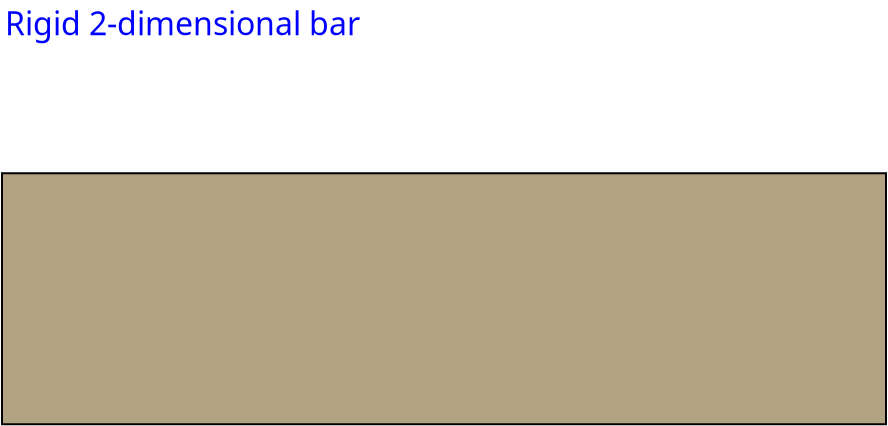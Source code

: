 <?xml version="1.0" encoding="UTF-8"?>
<dia:diagram xmlns:dia="http://www.lysator.liu.se/~alla/dia/">
  <dia:layer name="Artwork" visible="true">
    <dia:object type="Standard - Box" version="0" id="O0">
      <dia:attribute name="obj_pos">
        <dia:point val="2.7,9.65"/>
      </dia:attribute>
      <dia:attribute name="obj_bb">
        <dia:rectangle val="2.65,9.6;46.95,22.25"/>
      </dia:attribute>
      <dia:attribute name="elem_corner">
        <dia:point val="2.7,9.65"/>
      </dia:attribute>
      <dia:attribute name="elem_width">
        <dia:real val="44.2"/>
      </dia:attribute>
      <dia:attribute name="elem_height">
        <dia:real val="12.55"/>
      </dia:attribute>
      <dia:attribute name="inner_color">
        <dia:color val="#b1a381"/>
      </dia:attribute>
      <dia:attribute name="show_background">
        <dia:boolean val="true"/>
      </dia:attribute>
    </dia:object>
    <dia:object type="Standard - Text" version="0" id="O1">
      <dia:attribute name="obj_pos">
        <dia:point val="2.85,2.75"/>
      </dia:attribute>
      <dia:attribute name="obj_bb">
        <dia:rectangle val="2.85,1.35;19.9,3.75"/>
      </dia:attribute>
      <dia:attribute name="text">
        <dia:composite type="text">
          <dia:attribute name="string">
            <dia:string>#Rigid 2-dimensional bar#</dia:string>
          </dia:attribute>
          <dia:attribute name="font">
            <dia:font family="sans" style="0" name="Helvetica"/>
          </dia:attribute>
          <dia:attribute name="height">
            <dia:real val="2"/>
          </dia:attribute>
          <dia:attribute name="pos">
            <dia:point val="2.85,2.75"/>
          </dia:attribute>
          <dia:attribute name="color">
            <dia:color val="#0000ff"/>
          </dia:attribute>
          <dia:attribute name="alignment">
            <dia:enum val="0"/>
          </dia:attribute>
        </dia:composite>
      </dia:attribute>
    </dia:object>
  </dia:layer>
  <dia:layer name="Bond Graph" visible="true">
    <dia:object type="BondGraph - MTT port" version="0" id="O2">
      <dia:attribute name="obj_pos">
        <dia:point val="0.438,29.05"/>
      </dia:attribute>
      <dia:attribute name="obj_bb">
        <dia:rectangle val="0.388,29;9.871,30.907"/>
      </dia:attribute>
      <dia:attribute name="elem_corner">
        <dia:point val="0.438,29.05"/>
      </dia:attribute>
      <dia:attribute name="elem_width">
        <dia:real val="9.384"/>
      </dia:attribute>
      <dia:attribute name="elem_height">
        <dia:real val="1.807"/>
      </dia:attribute>
      <dia:attribute name="line_width">
        <dia:real val="0.1"/>
      </dia:attribute>
      <dia:attribute name="line_colour">
        <dia:color val="#000000"/>
      </dia:attribute>
      <dia:attribute name="fill_colour">
        <dia:color val="#ffffff"/>
      </dia:attribute>
      <dia:attribute name="show_background">
        <dia:boolean val="false"/>
      </dia:attribute>
      <dia:attribute name="line_style">
        <dia:enum val="0"/>
        <dia:real val="1"/>
      </dia:attribute>
      <dia:attribute name="text">
        <dia:composite type="text">
          <dia:attribute name="string">
            <dia:string>#SS:[left_bottom]#</dia:string>
          </dia:attribute>
          <dia:attribute name="font">
            <dia:font family="serif" style="80" name="Times-Roman"/>
          </dia:attribute>
          <dia:attribute name="height">
            <dia:real val="1"/>
          </dia:attribute>
          <dia:attribute name="pos">
            <dia:point val="5.129,30.254"/>
          </dia:attribute>
          <dia:attribute name="color">
            <dia:color val="#000000"/>
          </dia:attribute>
          <dia:attribute name="alignment">
            <dia:enum val="1"/>
          </dia:attribute>
        </dia:composite>
      </dia:attribute>
      <dia:attribute name="flip_horizontal">
        <dia:boolean val="false"/>
      </dia:attribute>
      <dia:attribute name="flip_vertical">
        <dia:boolean val="false"/>
      </dia:attribute>
    </dia:object>
    <dia:object type="BondGraph - MTT port" version="0" id="O3">
      <dia:attribute name="obj_pos">
        <dia:point val="4.15,19.25"/>
      </dia:attribute>
      <dia:attribute name="obj_bb">
        <dia:rectangle val="4.1,19.2;6.2,21.107"/>
      </dia:attribute>
      <dia:attribute name="elem_corner">
        <dia:point val="4.15,19.25"/>
      </dia:attribute>
      <dia:attribute name="elem_width">
        <dia:real val="2"/>
      </dia:attribute>
      <dia:attribute name="elem_height">
        <dia:real val="1.807"/>
      </dia:attribute>
      <dia:attribute name="line_width">
        <dia:real val="0.1"/>
      </dia:attribute>
      <dia:attribute name="line_colour">
        <dia:color val="#000000"/>
      </dia:attribute>
      <dia:attribute name="fill_colour">
        <dia:color val="#ffffff"/>
      </dia:attribute>
      <dia:attribute name="show_background">
        <dia:boolean val="false"/>
      </dia:attribute>
      <dia:attribute name="line_style">
        <dia:enum val="0"/>
        <dia:real val="1"/>
      </dia:attribute>
      <dia:attribute name="text">
        <dia:composite type="text">
          <dia:attribute name="string">
            <dia:string>#1#</dia:string>
          </dia:attribute>
          <dia:attribute name="font">
            <dia:font family="serif" style="80" name="Times-Roman"/>
          </dia:attribute>
          <dia:attribute name="height">
            <dia:real val="1"/>
          </dia:attribute>
          <dia:attribute name="pos">
            <dia:point val="5.15,20.454"/>
          </dia:attribute>
          <dia:attribute name="color">
            <dia:color val="#000000"/>
          </dia:attribute>
          <dia:attribute name="alignment">
            <dia:enum val="1"/>
          </dia:attribute>
        </dia:composite>
      </dia:attribute>
      <dia:attribute name="flip_horizontal">
        <dia:boolean val="false"/>
      </dia:attribute>
      <dia:attribute name="flip_vertical">
        <dia:boolean val="false"/>
      </dia:attribute>
    </dia:object>
    <dia:object type="BondGraph - MTT port" version="0" id="O4">
      <dia:attribute name="obj_pos">
        <dia:point val="1.406,4.1"/>
      </dia:attribute>
      <dia:attribute name="obj_bb">
        <dia:rectangle val="1.356,4.05;8.903,5.957"/>
      </dia:attribute>
      <dia:attribute name="elem_corner">
        <dia:point val="1.406,4.1"/>
      </dia:attribute>
      <dia:attribute name="elem_width">
        <dia:real val="7.446"/>
      </dia:attribute>
      <dia:attribute name="elem_height">
        <dia:real val="1.807"/>
      </dia:attribute>
      <dia:attribute name="line_width">
        <dia:real val="0.1"/>
      </dia:attribute>
      <dia:attribute name="line_colour">
        <dia:color val="#000000"/>
      </dia:attribute>
      <dia:attribute name="fill_colour">
        <dia:color val="#ffffff"/>
      </dia:attribute>
      <dia:attribute name="show_background">
        <dia:boolean val="false"/>
      </dia:attribute>
      <dia:attribute name="line_style">
        <dia:enum val="0"/>
        <dia:real val="1"/>
      </dia:attribute>
      <dia:attribute name="text">
        <dia:composite type="text">
          <dia:attribute name="string">
            <dia:string>#SS:[left_top]#</dia:string>
          </dia:attribute>
          <dia:attribute name="font">
            <dia:font family="serif" style="80" name="Times-Roman"/>
          </dia:attribute>
          <dia:attribute name="height">
            <dia:real val="1"/>
          </dia:attribute>
          <dia:attribute name="pos">
            <dia:point val="5.129,5.304"/>
          </dia:attribute>
          <dia:attribute name="color">
            <dia:color val="#000000"/>
          </dia:attribute>
          <dia:attribute name="alignment">
            <dia:enum val="1"/>
          </dia:attribute>
        </dia:composite>
      </dia:attribute>
      <dia:attribute name="flip_horizontal">
        <dia:boolean val="false"/>
      </dia:attribute>
      <dia:attribute name="flip_vertical">
        <dia:boolean val="false"/>
      </dia:attribute>
    </dia:object>
    <dia:object type="BondGraph - MTT port" version="0" id="O5">
      <dia:attribute name="obj_pos">
        <dia:point val="9.1,19.3"/>
      </dia:attribute>
      <dia:attribute name="obj_bb">
        <dia:rectangle val="9.05,19.25;11.15,21.157"/>
      </dia:attribute>
      <dia:attribute name="elem_corner">
        <dia:point val="9.1,19.3"/>
      </dia:attribute>
      <dia:attribute name="elem_width">
        <dia:real val="2"/>
      </dia:attribute>
      <dia:attribute name="elem_height">
        <dia:real val="1.807"/>
      </dia:attribute>
      <dia:attribute name="line_width">
        <dia:real val="0.1"/>
      </dia:attribute>
      <dia:attribute name="line_colour">
        <dia:color val="#000000"/>
      </dia:attribute>
      <dia:attribute name="fill_colour">
        <dia:color val="#ffffff"/>
      </dia:attribute>
      <dia:attribute name="show_background">
        <dia:boolean val="false"/>
      </dia:attribute>
      <dia:attribute name="line_style">
        <dia:enum val="0"/>
        <dia:real val="1"/>
      </dia:attribute>
      <dia:attribute name="text">
        <dia:composite type="text">
          <dia:attribute name="string">
            <dia:string>#0#</dia:string>
          </dia:attribute>
          <dia:attribute name="font">
            <dia:font family="serif" style="80" name="Times-Roman"/>
          </dia:attribute>
          <dia:attribute name="height">
            <dia:real val="1"/>
          </dia:attribute>
          <dia:attribute name="pos">
            <dia:point val="10.1,20.504"/>
          </dia:attribute>
          <dia:attribute name="color">
            <dia:color val="#000000"/>
          </dia:attribute>
          <dia:attribute name="alignment">
            <dia:enum val="1"/>
          </dia:attribute>
        </dia:composite>
      </dia:attribute>
      <dia:attribute name="flip_horizontal">
        <dia:boolean val="false"/>
      </dia:attribute>
      <dia:attribute name="flip_vertical">
        <dia:boolean val="false"/>
      </dia:attribute>
    </dia:object>
    <dia:object type="BondGraph - MTT port" version="0" id="O6">
      <dia:attribute name="obj_pos">
        <dia:point val="24.15,19.25"/>
      </dia:attribute>
      <dia:attribute name="obj_bb">
        <dia:rectangle val="24.1,19.2;26.2,21.107"/>
      </dia:attribute>
      <dia:attribute name="elem_corner">
        <dia:point val="24.15,19.25"/>
      </dia:attribute>
      <dia:attribute name="elem_width">
        <dia:real val="2"/>
      </dia:attribute>
      <dia:attribute name="elem_height">
        <dia:real val="1.807"/>
      </dia:attribute>
      <dia:attribute name="line_width">
        <dia:real val="0.1"/>
      </dia:attribute>
      <dia:attribute name="line_colour">
        <dia:color val="#000000"/>
      </dia:attribute>
      <dia:attribute name="fill_colour">
        <dia:color val="#ffffff"/>
      </dia:attribute>
      <dia:attribute name="show_background">
        <dia:boolean val="false"/>
      </dia:attribute>
      <dia:attribute name="line_style">
        <dia:enum val="0"/>
        <dia:real val="1"/>
      </dia:attribute>
      <dia:attribute name="text">
        <dia:composite type="text">
          <dia:attribute name="string">
            <dia:string>#1#</dia:string>
          </dia:attribute>
          <dia:attribute name="font">
            <dia:font family="serif" style="80" name="Times-Roman"/>
          </dia:attribute>
          <dia:attribute name="height">
            <dia:real val="1"/>
          </dia:attribute>
          <dia:attribute name="pos">
            <dia:point val="25.15,20.454"/>
          </dia:attribute>
          <dia:attribute name="color">
            <dia:color val="#1e90ff"/>
          </dia:attribute>
          <dia:attribute name="alignment">
            <dia:enum val="1"/>
          </dia:attribute>
        </dia:composite>
      </dia:attribute>
      <dia:attribute name="flip_horizontal">
        <dia:boolean val="false"/>
      </dia:attribute>
      <dia:attribute name="flip_vertical">
        <dia:boolean val="false"/>
      </dia:attribute>
    </dia:object>
    <dia:object type="BondGraph - MTT port" version="0" id="O7">
      <dia:attribute name="obj_pos">
        <dia:point val="39.05,19.2"/>
      </dia:attribute>
      <dia:attribute name="obj_bb">
        <dia:rectangle val="39,19.15;41.1,21.057"/>
      </dia:attribute>
      <dia:attribute name="elem_corner">
        <dia:point val="39.05,19.2"/>
      </dia:attribute>
      <dia:attribute name="elem_width">
        <dia:real val="2"/>
      </dia:attribute>
      <dia:attribute name="elem_height">
        <dia:real val="1.807"/>
      </dia:attribute>
      <dia:attribute name="line_width">
        <dia:real val="0.1"/>
      </dia:attribute>
      <dia:attribute name="line_colour">
        <dia:color val="#000000"/>
      </dia:attribute>
      <dia:attribute name="fill_colour">
        <dia:color val="#ffffff"/>
      </dia:attribute>
      <dia:attribute name="show_background">
        <dia:boolean val="false"/>
      </dia:attribute>
      <dia:attribute name="line_style">
        <dia:enum val="0"/>
        <dia:real val="1"/>
      </dia:attribute>
      <dia:attribute name="text">
        <dia:composite type="text">
          <dia:attribute name="string">
            <dia:string>#0#</dia:string>
          </dia:attribute>
          <dia:attribute name="font">
            <dia:font family="serif" style="80" name="Times-Roman"/>
          </dia:attribute>
          <dia:attribute name="height">
            <dia:real val="1"/>
          </dia:attribute>
          <dia:attribute name="pos">
            <dia:point val="40.05,20.404"/>
          </dia:attribute>
          <dia:attribute name="color">
            <dia:color val="#000000"/>
          </dia:attribute>
          <dia:attribute name="alignment">
            <dia:enum val="1"/>
          </dia:attribute>
        </dia:composite>
      </dia:attribute>
      <dia:attribute name="flip_horizontal">
        <dia:boolean val="false"/>
      </dia:attribute>
      <dia:attribute name="flip_vertical">
        <dia:boolean val="false"/>
      </dia:attribute>
    </dia:object>
    <dia:object type="BondGraph - MTT port" version="0" id="O8">
      <dia:attribute name="obj_pos">
        <dia:point val="44.15,19.25"/>
      </dia:attribute>
      <dia:attribute name="obj_bb">
        <dia:rectangle val="44.1,19.2;46.2,21.107"/>
      </dia:attribute>
      <dia:attribute name="elem_corner">
        <dia:point val="44.15,19.25"/>
      </dia:attribute>
      <dia:attribute name="elem_width">
        <dia:real val="2"/>
      </dia:attribute>
      <dia:attribute name="elem_height">
        <dia:real val="1.807"/>
      </dia:attribute>
      <dia:attribute name="line_width">
        <dia:real val="0.1"/>
      </dia:attribute>
      <dia:attribute name="line_colour">
        <dia:color val="#000000"/>
      </dia:attribute>
      <dia:attribute name="fill_colour">
        <dia:color val="#ffffff"/>
      </dia:attribute>
      <dia:attribute name="show_background">
        <dia:boolean val="false"/>
      </dia:attribute>
      <dia:attribute name="line_style">
        <dia:enum val="0"/>
        <dia:real val="1"/>
      </dia:attribute>
      <dia:attribute name="text">
        <dia:composite type="text">
          <dia:attribute name="string">
            <dia:string>#1#</dia:string>
          </dia:attribute>
          <dia:attribute name="font">
            <dia:font family="serif" style="80" name="Times-Roman"/>
          </dia:attribute>
          <dia:attribute name="height">
            <dia:real val="1"/>
          </dia:attribute>
          <dia:attribute name="pos">
            <dia:point val="45.15,20.454"/>
          </dia:attribute>
          <dia:attribute name="color">
            <dia:color val="#000000"/>
          </dia:attribute>
          <dia:attribute name="alignment">
            <dia:enum val="1"/>
          </dia:attribute>
        </dia:composite>
      </dia:attribute>
      <dia:attribute name="flip_horizontal">
        <dia:boolean val="false"/>
      </dia:attribute>
      <dia:attribute name="flip_vertical">
        <dia:boolean val="false"/>
      </dia:attribute>
    </dia:object>
    <dia:object type="BondGraph - MTT port" version="0" id="O9">
      <dia:attribute name="obj_pos">
        <dia:point val="39.95,29.1"/>
      </dia:attribute>
      <dia:attribute name="obj_bb">
        <dia:rectangle val="39.9,29.05;50.259,30.957"/>
      </dia:attribute>
      <dia:attribute name="elem_corner">
        <dia:point val="39.95,29.1"/>
      </dia:attribute>
      <dia:attribute name="elem_width">
        <dia:real val="10.259"/>
      </dia:attribute>
      <dia:attribute name="elem_height">
        <dia:real val="1.807"/>
      </dia:attribute>
      <dia:attribute name="line_width">
        <dia:real val="0.1"/>
      </dia:attribute>
      <dia:attribute name="line_colour">
        <dia:color val="#000000"/>
      </dia:attribute>
      <dia:attribute name="fill_colour">
        <dia:color val="#ffffff"/>
      </dia:attribute>
      <dia:attribute name="show_background">
        <dia:boolean val="false"/>
      </dia:attribute>
      <dia:attribute name="line_style">
        <dia:enum val="0"/>
        <dia:real val="1"/>
      </dia:attribute>
      <dia:attribute name="text">
        <dia:composite type="text">
          <dia:attribute name="string">
            <dia:string>#SS:[right_bottom]#</dia:string>
          </dia:attribute>
          <dia:attribute name="font">
            <dia:font family="serif" style="80" name="Times-Roman"/>
          </dia:attribute>
          <dia:attribute name="height">
            <dia:real val="1"/>
          </dia:attribute>
          <dia:attribute name="pos">
            <dia:point val="45.079,30.304"/>
          </dia:attribute>
          <dia:attribute name="color">
            <dia:color val="#000000"/>
          </dia:attribute>
          <dia:attribute name="alignment">
            <dia:enum val="1"/>
          </dia:attribute>
        </dia:composite>
      </dia:attribute>
      <dia:attribute name="flip_horizontal">
        <dia:boolean val="false"/>
      </dia:attribute>
      <dia:attribute name="flip_vertical">
        <dia:boolean val="false"/>
      </dia:attribute>
    </dia:object>
    <dia:object type="BondGraph - MTT port" version="0" id="O10">
      <dia:attribute name="obj_pos">
        <dia:point val="40.969,4.05"/>
      </dia:attribute>
      <dia:attribute name="obj_bb">
        <dia:rectangle val="40.919,4;49.34,5.907"/>
      </dia:attribute>
      <dia:attribute name="elem_corner">
        <dia:point val="40.969,4.05"/>
      </dia:attribute>
      <dia:attribute name="elem_width">
        <dia:real val="8.321"/>
      </dia:attribute>
      <dia:attribute name="elem_height">
        <dia:real val="1.807"/>
      </dia:attribute>
      <dia:attribute name="line_width">
        <dia:real val="0.1"/>
      </dia:attribute>
      <dia:attribute name="line_colour">
        <dia:color val="#000000"/>
      </dia:attribute>
      <dia:attribute name="fill_colour">
        <dia:color val="#ffffff"/>
      </dia:attribute>
      <dia:attribute name="show_background">
        <dia:boolean val="false"/>
      </dia:attribute>
      <dia:attribute name="line_style">
        <dia:enum val="0"/>
        <dia:real val="1"/>
      </dia:attribute>
      <dia:attribute name="text">
        <dia:composite type="text">
          <dia:attribute name="string">
            <dia:string>#SS:[right_top]#</dia:string>
          </dia:attribute>
          <dia:attribute name="font">
            <dia:font family="serif" style="80" name="Times-Roman"/>
          </dia:attribute>
          <dia:attribute name="height">
            <dia:real val="1"/>
          </dia:attribute>
          <dia:attribute name="pos">
            <dia:point val="45.13,5.254"/>
          </dia:attribute>
          <dia:attribute name="color">
            <dia:color val="#000000"/>
          </dia:attribute>
          <dia:attribute name="alignment">
            <dia:enum val="1"/>
          </dia:attribute>
        </dia:composite>
      </dia:attribute>
      <dia:attribute name="flip_horizontal">
        <dia:boolean val="false"/>
      </dia:attribute>
      <dia:attribute name="flip_vertical">
        <dia:boolean val="false"/>
      </dia:attribute>
    </dia:object>
    <dia:object type="BondGraph - MTT port" version="0" id="O11">
      <dia:attribute name="obj_pos">
        <dia:point val="8.55,10.05"/>
      </dia:attribute>
      <dia:attribute name="obj_bb">
        <dia:rectangle val="8.5,10;11.859,11.907"/>
      </dia:attribute>
      <dia:attribute name="elem_corner">
        <dia:point val="8.55,10.05"/>
      </dia:attribute>
      <dia:attribute name="elem_width">
        <dia:real val="3.259"/>
      </dia:attribute>
      <dia:attribute name="elem_height">
        <dia:real val="1.807"/>
      </dia:attribute>
      <dia:attribute name="line_width">
        <dia:real val="0.1"/>
      </dia:attribute>
      <dia:attribute name="line_colour">
        <dia:color val="#000000"/>
      </dia:attribute>
      <dia:attribute name="fill_colour">
        <dia:color val="#ffffff"/>
      </dia:attribute>
      <dia:attribute name="show_background">
        <dia:boolean val="false"/>
      </dia:attribute>
      <dia:attribute name="line_style">
        <dia:enum val="0"/>
        <dia:real val="1"/>
      </dia:attribute>
      <dia:attribute name="text">
        <dia:composite type="text">
          <dia:attribute name="string">
            <dia:string>#TF:a#</dia:string>
          </dia:attribute>
          <dia:attribute name="font">
            <dia:font family="serif" style="80" name="Times-Roman"/>
          </dia:attribute>
          <dia:attribute name="height">
            <dia:real val="1"/>
          </dia:attribute>
          <dia:attribute name="pos">
            <dia:point val="10.179,11.254"/>
          </dia:attribute>
          <dia:attribute name="color">
            <dia:color val="#a52a2a"/>
          </dia:attribute>
          <dia:attribute name="alignment">
            <dia:enum val="1"/>
          </dia:attribute>
        </dia:composite>
      </dia:attribute>
      <dia:attribute name="flip_horizontal">
        <dia:boolean val="false"/>
      </dia:attribute>
      <dia:attribute name="flip_vertical">
        <dia:boolean val="false"/>
      </dia:attribute>
    </dia:object>
    <dia:object type="BondGraph - MTT port" version="0" id="O12">
      <dia:attribute name="obj_pos">
        <dia:point val="38.4,10"/>
      </dia:attribute>
      <dia:attribute name="obj_bb">
        <dia:rectangle val="38.35,9.95;41.709,11.857"/>
      </dia:attribute>
      <dia:attribute name="elem_corner">
        <dia:point val="38.4,10"/>
      </dia:attribute>
      <dia:attribute name="elem_width">
        <dia:real val="3.259"/>
      </dia:attribute>
      <dia:attribute name="elem_height">
        <dia:real val="1.807"/>
      </dia:attribute>
      <dia:attribute name="line_width">
        <dia:real val="0.1"/>
      </dia:attribute>
      <dia:attribute name="line_colour">
        <dia:color val="#000000"/>
      </dia:attribute>
      <dia:attribute name="fill_colour">
        <dia:color val="#ffffff"/>
      </dia:attribute>
      <dia:attribute name="show_background">
        <dia:boolean val="false"/>
      </dia:attribute>
      <dia:attribute name="line_style">
        <dia:enum val="0"/>
        <dia:real val="1"/>
      </dia:attribute>
      <dia:attribute name="text">
        <dia:composite type="text">
          <dia:attribute name="string">
            <dia:string>#TF:b#</dia:string>
          </dia:attribute>
          <dia:attribute name="font">
            <dia:font family="serif" style="80" name="Times-Roman"/>
          </dia:attribute>
          <dia:attribute name="height">
            <dia:real val="1"/>
          </dia:attribute>
          <dia:attribute name="pos">
            <dia:point val="40.029,11.204"/>
          </dia:attribute>
          <dia:attribute name="color">
            <dia:color val="#a52a2a"/>
          </dia:attribute>
          <dia:attribute name="alignment">
            <dia:enum val="1"/>
          </dia:attribute>
        </dia:composite>
      </dia:attribute>
      <dia:attribute name="flip_horizontal">
        <dia:boolean val="false"/>
      </dia:attribute>
      <dia:attribute name="flip_vertical">
        <dia:boolean val="false"/>
      </dia:attribute>
    </dia:object>
    <dia:object type="BondGraph - MTT port" version="0" id="O13">
      <dia:attribute name="obj_pos">
        <dia:point val="24.6,10"/>
      </dia:attribute>
      <dia:attribute name="obj_bb">
        <dia:rectangle val="24.55,9.95;26.65,11.857"/>
      </dia:attribute>
      <dia:attribute name="elem_corner">
        <dia:point val="24.6,10"/>
      </dia:attribute>
      <dia:attribute name="elem_width">
        <dia:real val="2"/>
      </dia:attribute>
      <dia:attribute name="elem_height">
        <dia:real val="1.807"/>
      </dia:attribute>
      <dia:attribute name="line_width">
        <dia:real val="0.1"/>
      </dia:attribute>
      <dia:attribute name="line_colour">
        <dia:color val="#000000"/>
      </dia:attribute>
      <dia:attribute name="fill_colour">
        <dia:color val="#ffffff"/>
      </dia:attribute>
      <dia:attribute name="show_background">
        <dia:boolean val="false"/>
      </dia:attribute>
      <dia:attribute name="line_style">
        <dia:enum val="0"/>
        <dia:real val="1"/>
      </dia:attribute>
      <dia:attribute name="text">
        <dia:composite type="text">
          <dia:attribute name="string">
            <dia:string>#1#</dia:string>
          </dia:attribute>
          <dia:attribute name="font">
            <dia:font family="serif" style="80" name="Times-Roman"/>
          </dia:attribute>
          <dia:attribute name="height">
            <dia:real val="1"/>
          </dia:attribute>
          <dia:attribute name="pos">
            <dia:point val="25.6,11.204"/>
          </dia:attribute>
          <dia:attribute name="color">
            <dia:color val="#a52a2a"/>
          </dia:attribute>
          <dia:attribute name="alignment">
            <dia:enum val="1"/>
          </dia:attribute>
        </dia:composite>
      </dia:attribute>
      <dia:attribute name="flip_horizontal">
        <dia:boolean val="false"/>
      </dia:attribute>
      <dia:attribute name="flip_vertical">
        <dia:boolean val="false"/>
      </dia:attribute>
    </dia:object>
    <dia:object type="BondGraph - MTT port" version="0" id="O14">
      <dia:attribute name="obj_pos">
        <dia:point val="16.15,14.45"/>
      </dia:attribute>
      <dia:attribute name="obj_bb">
        <dia:rectangle val="16.1,14.4;24.584,16.307"/>
      </dia:attribute>
      <dia:attribute name="elem_corner">
        <dia:point val="16.15,14.45"/>
      </dia:attribute>
      <dia:attribute name="elem_width">
        <dia:real val="8.384"/>
      </dia:attribute>
      <dia:attribute name="elem_height">
        <dia:real val="1.807"/>
      </dia:attribute>
      <dia:attribute name="line_width">
        <dia:real val="0.1"/>
      </dia:attribute>
      <dia:attribute name="line_colour">
        <dia:color val="#000000"/>
      </dia:attribute>
      <dia:attribute name="fill_colour">
        <dia:color val="#ffffff"/>
      </dia:attribute>
      <dia:attribute name="show_background">
        <dia:boolean val="false"/>
      </dia:attribute>
      <dia:attribute name="line_style">
        <dia:enum val="0"/>
        <dia:real val="1"/>
      </dia:attribute>
      <dia:attribute name="text">
        <dia:composite type="text">
          <dia:attribute name="string">
            <dia:string>#I:translational#</dia:string>
          </dia:attribute>
          <dia:attribute name="font">
            <dia:font family="serif" style="80" name="Times-Roman"/>
          </dia:attribute>
          <dia:attribute name="height">
            <dia:real val="1"/>
          </dia:attribute>
          <dia:attribute name="pos">
            <dia:point val="20.342,15.654"/>
          </dia:attribute>
          <dia:attribute name="color">
            <dia:color val="#1e90ff"/>
          </dia:attribute>
          <dia:attribute name="alignment">
            <dia:enum val="1"/>
          </dia:attribute>
        </dia:composite>
      </dia:attribute>
      <dia:attribute name="flip_horizontal">
        <dia:boolean val="false"/>
      </dia:attribute>
      <dia:attribute name="flip_vertical">
        <dia:boolean val="false"/>
      </dia:attribute>
    </dia:object>
    <dia:object type="BondGraph - MTT port" version="0" id="O15">
      <dia:attribute name="obj_pos">
        <dia:point val="27.35,15.15"/>
      </dia:attribute>
      <dia:attribute name="obj_bb">
        <dia:rectangle val="27.3,15.1;34.221,17.007"/>
      </dia:attribute>
      <dia:attribute name="elem_corner">
        <dia:point val="27.35,15.15"/>
      </dia:attribute>
      <dia:attribute name="elem_width">
        <dia:real val="6.821"/>
      </dia:attribute>
      <dia:attribute name="elem_height">
        <dia:real val="1.807"/>
      </dia:attribute>
      <dia:attribute name="line_width">
        <dia:real val="0.1"/>
      </dia:attribute>
      <dia:attribute name="line_colour">
        <dia:color val="#000000"/>
      </dia:attribute>
      <dia:attribute name="fill_colour">
        <dia:color val="#ffffff"/>
      </dia:attribute>
      <dia:attribute name="show_background">
        <dia:boolean val="false"/>
      </dia:attribute>
      <dia:attribute name="line_style">
        <dia:enum val="0"/>
        <dia:real val="1"/>
      </dia:attribute>
      <dia:attribute name="text">
        <dia:composite type="text">
          <dia:attribute name="string">
            <dia:string>#I:rotational#</dia:string>
          </dia:attribute>
          <dia:attribute name="font">
            <dia:font family="serif" style="80" name="Times-Roman"/>
          </dia:attribute>
          <dia:attribute name="height">
            <dia:real val="1"/>
          </dia:attribute>
          <dia:attribute name="pos">
            <dia:point val="30.761,16.354"/>
          </dia:attribute>
          <dia:attribute name="color">
            <dia:color val="#a52a2a"/>
          </dia:attribute>
          <dia:attribute name="alignment">
            <dia:enum val="1"/>
          </dia:attribute>
        </dia:composite>
      </dia:attribute>
      <dia:attribute name="flip_horizontal">
        <dia:boolean val="false"/>
      </dia:attribute>
      <dia:attribute name="flip_vertical">
        <dia:boolean val="false"/>
      </dia:attribute>
    </dia:object>
    <dia:object type="BondGraph - MTT port" version="0" id="O16">
      <dia:attribute name="obj_pos">
        <dia:point val="22,29"/>
      </dia:attribute>
      <dia:attribute name="obj_bb">
        <dia:rectangle val="21.95,28.95;28.121,30.857"/>
      </dia:attribute>
      <dia:attribute name="elem_corner">
        <dia:point val="22,29"/>
      </dia:attribute>
      <dia:attribute name="elem_width">
        <dia:real val="6.071"/>
      </dia:attribute>
      <dia:attribute name="elem_height">
        <dia:real val="1.807"/>
      </dia:attribute>
      <dia:attribute name="line_width">
        <dia:real val="0.1"/>
      </dia:attribute>
      <dia:attribute name="line_colour">
        <dia:color val="#000000"/>
      </dia:attribute>
      <dia:attribute name="fill_colour">
        <dia:color val="#ffffff"/>
      </dia:attribute>
      <dia:attribute name="show_background">
        <dia:boolean val="false"/>
      </dia:attribute>
      <dia:attribute name="line_style">
        <dia:enum val="0"/>
        <dia:real val="1"/>
      </dia:attribute>
      <dia:attribute name="text">
        <dia:composite type="text">
          <dia:attribute name="string">
            <dia:string>#Se:weight#</dia:string>
          </dia:attribute>
          <dia:attribute name="font">
            <dia:font family="serif" style="80" name="Times-Roman"/>
          </dia:attribute>
          <dia:attribute name="height">
            <dia:real val="1"/>
          </dia:attribute>
          <dia:attribute name="pos">
            <dia:point val="25.036,30.204"/>
          </dia:attribute>
          <dia:attribute name="color">
            <dia:color val="#1e90ff"/>
          </dia:attribute>
          <dia:attribute name="alignment">
            <dia:enum val="1"/>
          </dia:attribute>
        </dia:composite>
      </dia:attribute>
      <dia:attribute name="flip_horizontal">
        <dia:boolean val="false"/>
      </dia:attribute>
      <dia:attribute name="flip_vertical">
        <dia:boolean val="false"/>
      </dia:attribute>
    </dia:object>
    <dia:object type="BondGraph - MTT bond" version="0" id="O17">
      <dia:attribute name="obj_pos">
        <dia:point val="5.129,29.954"/>
      </dia:attribute>
      <dia:attribute name="obj_bb">
        <dia:rectangle val="5.056,20.006;6.349,29.656"/>
      </dia:attribute>
      <dia:attribute name="conn_endpoints">
        <dia:point val="5.129,29.954"/>
        <dia:point val="5.15,20.154"/>
      </dia:attribute>
      <dia:attribute name="numcp">
        <dia:int val="1"/>
      </dia:attribute>
      <dia:attribute name="absolute_start_gap">
        <dia:real val="0.5"/>
      </dia:attribute>
      <dia:attribute name="absolute_end_gap">
        <dia:real val="0.5"/>
      </dia:attribute>
      <dia:attribute name="object_edge_start">
        <dia:boolean val="true"/>
      </dia:attribute>
      <dia:attribute name="object_edge_end">
        <dia:boolean val="true"/>
      </dia:attribute>
      <dia:attribute name="effort_causality">
        <dia:enum val="1"/>
      </dia:attribute>
      <dia:attribute name="flow_causality">
        <dia:enum val="1"/>
      </dia:attribute>
      <dia:attribute name="arrow_on_start">
        <dia:boolean val="false"/>
      </dia:attribute>
      <dia:attribute name="signal">
        <dia:boolean val="false"/>
      </dia:attribute>
      <dia:attribute name="show_labels">
        <dia:boolean val="true"/>
      </dia:attribute>
      <dia:connections>
        <dia:connection handle="0" to="O2" connection="0"/>
        <dia:connection handle="1" to="O3" connection="0"/>
      </dia:connections>
    </dia:object>
    <dia:object type="BondGraph - MTT bond" version="0" id="O18">
      <dia:attribute name="obj_pos">
        <dia:point val="5.15,20.154"/>
      </dia:attribute>
      <dia:attribute name="obj_bb">
        <dia:rectangle val="5.037,4.852;6.349,19.852"/>
      </dia:attribute>
      <dia:attribute name="conn_endpoints">
        <dia:point val="5.15,20.154"/>
        <dia:point val="5.129,5.004"/>
      </dia:attribute>
      <dia:attribute name="numcp">
        <dia:int val="1"/>
      </dia:attribute>
      <dia:attribute name="absolute_start_gap">
        <dia:real val="0.5"/>
      </dia:attribute>
      <dia:attribute name="absolute_end_gap">
        <dia:real val="0.5"/>
      </dia:attribute>
      <dia:attribute name="object_edge_start">
        <dia:boolean val="true"/>
      </dia:attribute>
      <dia:attribute name="object_edge_end">
        <dia:boolean val="true"/>
      </dia:attribute>
      <dia:attribute name="effort_causality">
        <dia:enum val="1"/>
      </dia:attribute>
      <dia:attribute name="flow_causality">
        <dia:enum val="1"/>
      </dia:attribute>
      <dia:attribute name="arrow_on_start">
        <dia:boolean val="false"/>
      </dia:attribute>
      <dia:attribute name="signal">
        <dia:boolean val="false"/>
      </dia:attribute>
      <dia:attribute name="show_labels">
        <dia:boolean val="true"/>
      </dia:attribute>
      <dia:connections>
        <dia:connection handle="0" to="O3" connection="0"/>
        <dia:connection handle="1" to="O4" connection="0"/>
      </dia:connections>
    </dia:object>
    <dia:object type="BondGraph - MTT bond" version="0" id="O19">
      <dia:attribute name="obj_pos">
        <dia:point val="5.15,20.154"/>
      </dia:attribute>
      <dia:attribute name="obj_bb">
        <dia:rectangle val="5.599,18.309;9.712,21.028"/>
      </dia:attribute>
      <dia:attribute name="conn_endpoints">
        <dia:point val="5.15,20.154"/>
        <dia:point val="10.1,20.204"/>
      </dia:attribute>
      <dia:attribute name="numcp">
        <dia:int val="1"/>
      </dia:attribute>
      <dia:attribute name="absolute_start_gap">
        <dia:real val="0.5"/>
      </dia:attribute>
      <dia:attribute name="absolute_end_gap">
        <dia:real val="0.5"/>
      </dia:attribute>
      <dia:attribute name="object_edge_start">
        <dia:boolean val="true"/>
      </dia:attribute>
      <dia:attribute name="object_edge_end">
        <dia:boolean val="true"/>
      </dia:attribute>
      <dia:attribute name="effort_causality">
        <dia:enum val="1"/>
      </dia:attribute>
      <dia:attribute name="flow_causality">
        <dia:enum val="1"/>
      </dia:attribute>
      <dia:attribute name="arrow_on_start">
        <dia:boolean val="false"/>
      </dia:attribute>
      <dia:attribute name="signal">
        <dia:boolean val="false"/>
      </dia:attribute>
      <dia:attribute name="show_labels">
        <dia:boolean val="true"/>
      </dia:attribute>
      <dia:connections>
        <dia:connection handle="0" to="O3" connection="0"/>
        <dia:connection handle="1" to="O5" connection="0"/>
      </dia:connections>
    </dia:object>
    <dia:object type="BondGraph - MTT bond" version="0" id="O20">
      <dia:attribute name="obj_pos">
        <dia:point val="10.1,20.204"/>
      </dia:attribute>
      <dia:attribute name="obj_bb">
        <dia:rectangle val="10.55,18.305;24.762,21.003"/>
      </dia:attribute>
      <dia:attribute name="conn_endpoints">
        <dia:point val="10.1,20.204"/>
        <dia:point val="25.15,20.154"/>
      </dia:attribute>
      <dia:attribute name="numcp">
        <dia:int val="1"/>
      </dia:attribute>
      <dia:attribute name="line_color">
        <dia:color val="#1e90ff"/>
      </dia:attribute>
      <dia:attribute name="absolute_start_gap">
        <dia:real val="0.5"/>
      </dia:attribute>
      <dia:attribute name="absolute_end_gap">
        <dia:real val="0.5"/>
      </dia:attribute>
      <dia:attribute name="object_edge_start">
        <dia:boolean val="true"/>
      </dia:attribute>
      <dia:attribute name="object_edge_end">
        <dia:boolean val="true"/>
      </dia:attribute>
      <dia:attribute name="effort_causality">
        <dia:enum val="1"/>
      </dia:attribute>
      <dia:attribute name="flow_causality">
        <dia:enum val="1"/>
      </dia:attribute>
      <dia:attribute name="arrow_on_start">
        <dia:boolean val="false"/>
      </dia:attribute>
      <dia:attribute name="signal">
        <dia:boolean val="false"/>
      </dia:attribute>
      <dia:attribute name="show_labels">
        <dia:boolean val="true"/>
      </dia:attribute>
      <dia:connections>
        <dia:connection handle="0" to="O5" connection="0"/>
        <dia:connection handle="1" to="O6" connection="0"/>
      </dia:connections>
    </dia:object>
    <dia:object type="BondGraph - MTT bond" version="0" id="O21">
      <dia:attribute name="obj_pos">
        <dia:point val="25.15,20.154"/>
      </dia:attribute>
      <dia:attribute name="obj_bb">
        <dia:rectangle val="20.622,14.208;25.644,19.871"/>
      </dia:attribute>
      <dia:attribute name="conn_endpoints">
        <dia:point val="25.15,20.154"/>
        <dia:point val="20.342,15.354"/>
      </dia:attribute>
      <dia:attribute name="numcp">
        <dia:int val="1"/>
      </dia:attribute>
      <dia:attribute name="line_color">
        <dia:color val="#1e90ff"/>
      </dia:attribute>
      <dia:attribute name="absolute_start_gap">
        <dia:real val="0.5"/>
      </dia:attribute>
      <dia:attribute name="absolute_end_gap">
        <dia:real val="0.5"/>
      </dia:attribute>
      <dia:attribute name="object_edge_start">
        <dia:boolean val="true"/>
      </dia:attribute>
      <dia:attribute name="object_edge_end">
        <dia:boolean val="true"/>
      </dia:attribute>
      <dia:attribute name="effort_causality">
        <dia:enum val="1"/>
      </dia:attribute>
      <dia:attribute name="flow_causality">
        <dia:enum val="1"/>
      </dia:attribute>
      <dia:attribute name="arrow_on_start">
        <dia:boolean val="false"/>
      </dia:attribute>
      <dia:attribute name="signal">
        <dia:boolean val="false"/>
      </dia:attribute>
      <dia:attribute name="show_labels">
        <dia:boolean val="true"/>
      </dia:attribute>
      <dia:connections>
        <dia:connection handle="0" to="O6" connection="0"/>
        <dia:connection handle="1" to="O14" connection="0"/>
      </dia:connections>
    </dia:object>
    <dia:object type="BondGraph - MTT bond" version="0" id="O22">
      <dia:attribute name="obj_pos">
        <dia:point val="45.079,30.004"/>
      </dia:attribute>
      <dia:attribute name="obj_bb">
        <dia:rectangle val="45.033,20.012;46.346,29.712"/>
      </dia:attribute>
      <dia:attribute name="conn_endpoints">
        <dia:point val="45.079,30.004"/>
        <dia:point val="45.15,20.154"/>
      </dia:attribute>
      <dia:attribute name="numcp">
        <dia:int val="1"/>
      </dia:attribute>
      <dia:attribute name="absolute_start_gap">
        <dia:real val="0.5"/>
      </dia:attribute>
      <dia:attribute name="absolute_end_gap">
        <dia:real val="0.5"/>
      </dia:attribute>
      <dia:attribute name="object_edge_start">
        <dia:boolean val="true"/>
      </dia:attribute>
      <dia:attribute name="object_edge_end">
        <dia:boolean val="true"/>
      </dia:attribute>
      <dia:attribute name="effort_causality">
        <dia:enum val="1"/>
      </dia:attribute>
      <dia:attribute name="flow_causality">
        <dia:enum val="1"/>
      </dia:attribute>
      <dia:attribute name="arrow_on_start">
        <dia:boolean val="false"/>
      </dia:attribute>
      <dia:attribute name="signal">
        <dia:boolean val="false"/>
      </dia:attribute>
      <dia:attribute name="show_labels">
        <dia:boolean val="true"/>
      </dia:attribute>
      <dia:connections>
        <dia:connection handle="0" to="O9" connection="0"/>
        <dia:connection handle="1" to="O8" connection="0"/>
      </dia:connections>
    </dia:object>
    <dia:object type="BondGraph - MTT bond" version="0" id="O23">
      <dia:attribute name="obj_pos">
        <dia:point val="45.15,20.154"/>
      </dia:attribute>
      <dia:attribute name="obj_bb">
        <dia:rectangle val="45.037,4.802;46.349,19.852"/>
      </dia:attribute>
      <dia:attribute name="conn_endpoints">
        <dia:point val="45.15,20.154"/>
        <dia:point val="45.129,4.954"/>
      </dia:attribute>
      <dia:attribute name="numcp">
        <dia:int val="1"/>
      </dia:attribute>
      <dia:attribute name="absolute_start_gap">
        <dia:real val="0.5"/>
      </dia:attribute>
      <dia:attribute name="absolute_end_gap">
        <dia:real val="0.5"/>
      </dia:attribute>
      <dia:attribute name="object_edge_start">
        <dia:boolean val="true"/>
      </dia:attribute>
      <dia:attribute name="object_edge_end">
        <dia:boolean val="true"/>
      </dia:attribute>
      <dia:attribute name="effort_causality">
        <dia:enum val="1"/>
      </dia:attribute>
      <dia:attribute name="flow_causality">
        <dia:enum val="1"/>
      </dia:attribute>
      <dia:attribute name="arrow_on_start">
        <dia:boolean val="false"/>
      </dia:attribute>
      <dia:attribute name="signal">
        <dia:boolean val="false"/>
      </dia:attribute>
      <dia:attribute name="show_labels">
        <dia:boolean val="true"/>
      </dia:attribute>
      <dia:connections>
        <dia:connection handle="0" to="O8" connection="0"/>
        <dia:connection handle="1" to="O10" connection="0"/>
      </dia:connections>
    </dia:object>
    <dia:object type="BondGraph - MTT bond" version="0" id="O24">
      <dia:attribute name="obj_pos">
        <dia:point val="45.15,20.154"/>
      </dia:attribute>
      <dia:attribute name="obj_bb">
        <dia:rectangle val="40.438,18.259;44.7,20.965"/>
      </dia:attribute>
      <dia:attribute name="conn_endpoints">
        <dia:point val="45.15,20.154"/>
        <dia:point val="40.05,20.104"/>
      </dia:attribute>
      <dia:attribute name="numcp">
        <dia:int val="1"/>
      </dia:attribute>
      <dia:attribute name="absolute_start_gap">
        <dia:real val="0.5"/>
      </dia:attribute>
      <dia:attribute name="absolute_end_gap">
        <dia:real val="0.5"/>
      </dia:attribute>
      <dia:attribute name="object_edge_start">
        <dia:boolean val="true"/>
      </dia:attribute>
      <dia:attribute name="object_edge_end">
        <dia:boolean val="true"/>
      </dia:attribute>
      <dia:attribute name="effort_causality">
        <dia:enum val="1"/>
      </dia:attribute>
      <dia:attribute name="flow_causality">
        <dia:enum val="1"/>
      </dia:attribute>
      <dia:attribute name="arrow_on_start">
        <dia:boolean val="false"/>
      </dia:attribute>
      <dia:attribute name="signal">
        <dia:boolean val="false"/>
      </dia:attribute>
      <dia:attribute name="show_labels">
        <dia:boolean val="true"/>
      </dia:attribute>
      <dia:connections>
        <dia:connection handle="0" to="O8" connection="0"/>
        <dia:connection handle="1" to="O7" connection="0"/>
      </dia:connections>
    </dia:object>
    <dia:object type="BondGraph - MTT bond" version="0" id="O25">
      <dia:attribute name="obj_pos">
        <dia:point val="40.05,20.104"/>
      </dia:attribute>
      <dia:attribute name="obj_bb">
        <dia:rectangle val="25.538,18.255;39.6,20.991"/>
      </dia:attribute>
      <dia:attribute name="conn_endpoints">
        <dia:point val="40.05,20.104"/>
        <dia:point val="25.15,20.154"/>
      </dia:attribute>
      <dia:attribute name="numcp">
        <dia:int val="1"/>
      </dia:attribute>
      <dia:attribute name="line_color">
        <dia:color val="#1e90ff"/>
      </dia:attribute>
      <dia:attribute name="absolute_start_gap">
        <dia:real val="0.5"/>
      </dia:attribute>
      <dia:attribute name="absolute_end_gap">
        <dia:real val="0.5"/>
      </dia:attribute>
      <dia:attribute name="object_edge_start">
        <dia:boolean val="true"/>
      </dia:attribute>
      <dia:attribute name="object_edge_end">
        <dia:boolean val="true"/>
      </dia:attribute>
      <dia:attribute name="effort_causality">
        <dia:enum val="1"/>
      </dia:attribute>
      <dia:attribute name="flow_causality">
        <dia:enum val="1"/>
      </dia:attribute>
      <dia:attribute name="arrow_on_start">
        <dia:boolean val="false"/>
      </dia:attribute>
      <dia:attribute name="signal">
        <dia:boolean val="false"/>
      </dia:attribute>
      <dia:attribute name="show_labels">
        <dia:boolean val="true"/>
      </dia:attribute>
      <dia:connections>
        <dia:connection handle="0" to="O7" connection="0"/>
        <dia:connection handle="1" to="O6" connection="0"/>
      </dia:connections>
    </dia:object>
    <dia:object type="BondGraph - MTT bond" version="0" id="O26">
      <dia:attribute name="obj_pos">
        <dia:point val="10.1,20.204"/>
      </dia:attribute>
      <dia:attribute name="obj_bb">
        <dia:rectangle val="10.054,10.814;11.375,19.914"/>
      </dia:attribute>
      <dia:attribute name="conn_endpoints">
        <dia:point val="10.1,20.204"/>
        <dia:point val="10.179,10.954"/>
      </dia:attribute>
      <dia:attribute name="numcp">
        <dia:int val="1"/>
      </dia:attribute>
      <dia:attribute name="line_color">
        <dia:color val="#a52a2a"/>
      </dia:attribute>
      <dia:attribute name="absolute_start_gap">
        <dia:real val="0.5"/>
      </dia:attribute>
      <dia:attribute name="absolute_end_gap">
        <dia:real val="0.5"/>
      </dia:attribute>
      <dia:attribute name="object_edge_start">
        <dia:boolean val="true"/>
      </dia:attribute>
      <dia:attribute name="object_edge_end">
        <dia:boolean val="true"/>
      </dia:attribute>
      <dia:attribute name="effort_causality">
        <dia:enum val="1"/>
      </dia:attribute>
      <dia:attribute name="flow_causality">
        <dia:enum val="1"/>
      </dia:attribute>
      <dia:attribute name="arrow_on_start">
        <dia:boolean val="false"/>
      </dia:attribute>
      <dia:attribute name="signal">
        <dia:boolean val="false"/>
      </dia:attribute>
      <dia:attribute name="show_labels">
        <dia:boolean val="true"/>
      </dia:attribute>
      <dia:connections>
        <dia:connection handle="0" to="O5" connection="0"/>
        <dia:connection handle="1" to="O11" connection="0"/>
      </dia:connections>
    </dia:object>
    <dia:object type="BondGraph - MTT bond" version="0" id="O27">
      <dia:attribute name="obj_pos">
        <dia:point val="10.179,10.954"/>
      </dia:attribute>
      <dia:attribute name="obj_bb">
        <dia:rectangle val="10.629,9.055;25.212,11.753"/>
      </dia:attribute>
      <dia:attribute name="conn_endpoints">
        <dia:point val="10.179,10.954"/>
        <dia:point val="25.6,10.904"/>
      </dia:attribute>
      <dia:attribute name="numcp">
        <dia:int val="1"/>
      </dia:attribute>
      <dia:attribute name="line_color">
        <dia:color val="#a52a2a"/>
      </dia:attribute>
      <dia:attribute name="absolute_start_gap">
        <dia:real val="0.5"/>
      </dia:attribute>
      <dia:attribute name="absolute_end_gap">
        <dia:real val="0.5"/>
      </dia:attribute>
      <dia:attribute name="object_edge_start">
        <dia:boolean val="true"/>
      </dia:attribute>
      <dia:attribute name="object_edge_end">
        <dia:boolean val="true"/>
      </dia:attribute>
      <dia:attribute name="effort_causality">
        <dia:enum val="1"/>
      </dia:attribute>
      <dia:attribute name="flow_causality">
        <dia:enum val="1"/>
      </dia:attribute>
      <dia:attribute name="arrow_on_start">
        <dia:boolean val="false"/>
      </dia:attribute>
      <dia:attribute name="signal">
        <dia:boolean val="false"/>
      </dia:attribute>
      <dia:attribute name="show_labels">
        <dia:boolean val="true"/>
      </dia:attribute>
      <dia:connections>
        <dia:connection handle="0" to="O11" connection="0"/>
        <dia:connection handle="1" to="O13" connection="0"/>
      </dia:connections>
    </dia:object>
    <dia:object type="BondGraph - MTT bond" version="0" id="O28">
      <dia:attribute name="obj_pos">
        <dia:point val="25.6,10.904"/>
      </dia:attribute>
      <dia:attribute name="obj_bb">
        <dia:rectangle val="25.883,9.757;31.254,15.774"/>
      </dia:attribute>
      <dia:attribute name="conn_endpoints">
        <dia:point val="25.6,10.904"/>
        <dia:point val="30.761,16.054"/>
      </dia:attribute>
      <dia:attribute name="numcp">
        <dia:int val="1"/>
      </dia:attribute>
      <dia:attribute name="line_color">
        <dia:color val="#a52a2a"/>
      </dia:attribute>
      <dia:attribute name="absolute_start_gap">
        <dia:real val="0.5"/>
      </dia:attribute>
      <dia:attribute name="absolute_end_gap">
        <dia:real val="0.5"/>
      </dia:attribute>
      <dia:attribute name="object_edge_start">
        <dia:boolean val="true"/>
      </dia:attribute>
      <dia:attribute name="object_edge_end">
        <dia:boolean val="true"/>
      </dia:attribute>
      <dia:attribute name="effort_causality">
        <dia:enum val="1"/>
      </dia:attribute>
      <dia:attribute name="flow_causality">
        <dia:enum val="1"/>
      </dia:attribute>
      <dia:attribute name="arrow_on_start">
        <dia:boolean val="false"/>
      </dia:attribute>
      <dia:attribute name="signal">
        <dia:boolean val="false"/>
      </dia:attribute>
      <dia:attribute name="show_labels">
        <dia:boolean val="true"/>
      </dia:attribute>
      <dia:connections>
        <dia:connection handle="0" to="O13" connection="0"/>
        <dia:connection handle="1" to="O15" connection="0"/>
      </dia:connections>
    </dia:object>
    <dia:object type="BondGraph - MTT bond" version="0" id="O29">
      <dia:attribute name="obj_pos">
        <dia:point val="25.6,10.904"/>
      </dia:attribute>
      <dia:attribute name="obj_bb">
        <dia:rectangle val="26.05,9.054;39.641,11.747"/>
      </dia:attribute>
      <dia:attribute name="conn_endpoints">
        <dia:point val="25.6,10.904"/>
        <dia:point val="40.029,10.904"/>
      </dia:attribute>
      <dia:attribute name="numcp">
        <dia:int val="1"/>
      </dia:attribute>
      <dia:attribute name="line_color">
        <dia:color val="#a52a2a"/>
      </dia:attribute>
      <dia:attribute name="absolute_start_gap">
        <dia:real val="0.5"/>
      </dia:attribute>
      <dia:attribute name="absolute_end_gap">
        <dia:real val="0.5"/>
      </dia:attribute>
      <dia:attribute name="object_edge_start">
        <dia:boolean val="true"/>
      </dia:attribute>
      <dia:attribute name="object_edge_end">
        <dia:boolean val="true"/>
      </dia:attribute>
      <dia:attribute name="effort_causality">
        <dia:enum val="1"/>
      </dia:attribute>
      <dia:attribute name="flow_causality">
        <dia:enum val="1"/>
      </dia:attribute>
      <dia:attribute name="arrow_on_start">
        <dia:boolean val="false"/>
      </dia:attribute>
      <dia:attribute name="signal">
        <dia:boolean val="false"/>
      </dia:attribute>
      <dia:attribute name="show_labels">
        <dia:boolean val="true"/>
      </dia:attribute>
      <dia:connections>
        <dia:connection handle="0" to="O13" connection="0"/>
        <dia:connection handle="1" to="O12" connection="0"/>
      </dia:connections>
    </dia:object>
    <dia:object type="BondGraph - MTT bond" version="0" id="O30">
      <dia:attribute name="obj_pos">
        <dia:point val="40.029,10.904"/>
      </dia:attribute>
      <dia:attribute name="obj_bb">
        <dia:rectangle val="39.956,10.751;41.249,19.801"/>
      </dia:attribute>
      <dia:attribute name="conn_endpoints">
        <dia:point val="40.029,10.904"/>
        <dia:point val="40.05,20.104"/>
      </dia:attribute>
      <dia:attribute name="numcp">
        <dia:int val="1"/>
      </dia:attribute>
      <dia:attribute name="line_color">
        <dia:color val="#a52a2a"/>
      </dia:attribute>
      <dia:attribute name="absolute_start_gap">
        <dia:real val="0.5"/>
      </dia:attribute>
      <dia:attribute name="absolute_end_gap">
        <dia:real val="0.5"/>
      </dia:attribute>
      <dia:attribute name="object_edge_start">
        <dia:boolean val="true"/>
      </dia:attribute>
      <dia:attribute name="object_edge_end">
        <dia:boolean val="true"/>
      </dia:attribute>
      <dia:attribute name="effort_causality">
        <dia:enum val="1"/>
      </dia:attribute>
      <dia:attribute name="flow_causality">
        <dia:enum val="1"/>
      </dia:attribute>
      <dia:attribute name="arrow_on_start">
        <dia:boolean val="false"/>
      </dia:attribute>
      <dia:attribute name="signal">
        <dia:boolean val="false"/>
      </dia:attribute>
      <dia:attribute name="show_labels">
        <dia:boolean val="true"/>
      </dia:attribute>
      <dia:connections>
        <dia:connection handle="0" to="O12" connection="0"/>
        <dia:connection handle="1" to="O7" connection="0"/>
      </dia:connections>
    </dia:object>
    <dia:object type="BondGraph - MTT port" version="0" id="O31">
      <dia:attribute name="obj_pos">
        <dia:point val="24,24"/>
      </dia:attribute>
      <dia:attribute name="obj_bb">
        <dia:rectangle val="23.95,23.95;26.05,25.857"/>
      </dia:attribute>
      <dia:attribute name="elem_corner">
        <dia:point val="24,24"/>
      </dia:attribute>
      <dia:attribute name="elem_width">
        <dia:real val="2"/>
      </dia:attribute>
      <dia:attribute name="elem_height">
        <dia:real val="1.807"/>
      </dia:attribute>
      <dia:attribute name="line_width">
        <dia:real val="0.1"/>
      </dia:attribute>
      <dia:attribute name="line_colour">
        <dia:color val="#000000"/>
      </dia:attribute>
      <dia:attribute name="fill_colour">
        <dia:color val="#ffffff"/>
      </dia:attribute>
      <dia:attribute name="show_background">
        <dia:boolean val="false"/>
      </dia:attribute>
      <dia:attribute name="line_style">
        <dia:enum val="0"/>
        <dia:real val="1"/>
      </dia:attribute>
      <dia:attribute name="text">
        <dia:composite type="text">
          <dia:attribute name="string">
            <dia:string>#0#</dia:string>
          </dia:attribute>
          <dia:attribute name="font">
            <dia:font family="serif" style="80" name="Times-Roman"/>
          </dia:attribute>
          <dia:attribute name="height">
            <dia:real val="1"/>
          </dia:attribute>
          <dia:attribute name="pos">
            <dia:point val="25,25.204"/>
          </dia:attribute>
          <dia:attribute name="color">
            <dia:color val="#1e90ff"/>
          </dia:attribute>
          <dia:attribute name="alignment">
            <dia:enum val="1"/>
          </dia:attribute>
        </dia:composite>
      </dia:attribute>
      <dia:attribute name="flip_horizontal">
        <dia:boolean val="false"/>
      </dia:attribute>
      <dia:attribute name="flip_vertical">
        <dia:boolean val="false"/>
      </dia:attribute>
    </dia:object>
    <dia:object type="BondGraph - MTT bond" version="0" id="O32">
      <dia:attribute name="obj_pos">
        <dia:point val="25.036,29.904"/>
      </dia:attribute>
      <dia:attribute name="obj_bb">
        <dia:rectangle val="24.917,25.699;26.225,28.641"/>
      </dia:attribute>
      <dia:attribute name="conn_endpoints">
        <dia:point val="25.036,29.904"/>
        <dia:point val="25,24.904"/>
      </dia:attribute>
      <dia:attribute name="numcp">
        <dia:int val="1"/>
      </dia:attribute>
      <dia:attribute name="line_color">
        <dia:color val="#1e90ff"/>
      </dia:attribute>
      <dia:attribute name="absolute_start_gap">
        <dia:real val="0.5"/>
      </dia:attribute>
      <dia:attribute name="absolute_end_gap">
        <dia:real val="0.5"/>
      </dia:attribute>
      <dia:attribute name="object_edge_start">
        <dia:boolean val="true"/>
      </dia:attribute>
      <dia:attribute name="object_edge_end">
        <dia:boolean val="true"/>
      </dia:attribute>
      <dia:attribute name="effort_causality">
        <dia:enum val="1"/>
      </dia:attribute>
      <dia:attribute name="flow_causality">
        <dia:enum val="1"/>
      </dia:attribute>
      <dia:attribute name="arrow_on_start">
        <dia:boolean val="false"/>
      </dia:attribute>
      <dia:attribute name="signal">
        <dia:boolean val="false"/>
      </dia:attribute>
      <dia:attribute name="show_labels">
        <dia:boolean val="true"/>
      </dia:attribute>
      <dia:connections>
        <dia:connection handle="0" to="O16" connection="0"/>
        <dia:connection handle="1" to="O31" connection="0"/>
      </dia:connections>
    </dia:object>
    <dia:object type="BondGraph - MTT bond" version="0" id="O33">
      <dia:attribute name="obj_pos">
        <dia:point val="25.15,20.154"/>
      </dia:attribute>
      <dia:attribute name="obj_bb">
        <dia:rectangle val="24.951,20.995;26.303,23.688"/>
      </dia:attribute>
      <dia:attribute name="conn_endpoints">
        <dia:point val="25.15,20.154"/>
        <dia:point val="25,24.904"/>
      </dia:attribute>
      <dia:attribute name="numcp">
        <dia:int val="1"/>
      </dia:attribute>
      <dia:attribute name="line_color">
        <dia:color val="#1e90ff"/>
      </dia:attribute>
      <dia:attribute name="absolute_start_gap">
        <dia:real val="0.5"/>
      </dia:attribute>
      <dia:attribute name="absolute_end_gap">
        <dia:real val="0.5"/>
      </dia:attribute>
      <dia:attribute name="object_edge_start">
        <dia:boolean val="true"/>
      </dia:attribute>
      <dia:attribute name="object_edge_end">
        <dia:boolean val="true"/>
      </dia:attribute>
      <dia:attribute name="effort_causality">
        <dia:enum val="1"/>
      </dia:attribute>
      <dia:attribute name="flow_causality">
        <dia:enum val="1"/>
      </dia:attribute>
      <dia:attribute name="arrow_on_start">
        <dia:boolean val="false"/>
      </dia:attribute>
      <dia:attribute name="signal">
        <dia:boolean val="false"/>
      </dia:attribute>
      <dia:attribute name="show_labels">
        <dia:boolean val="true"/>
      </dia:attribute>
      <dia:connections>
        <dia:connection handle="0" to="O6" connection="0"/>
        <dia:connection handle="1" to="O31" connection="0"/>
      </dia:connections>
    </dia:object>
  </dia:layer>
</dia:diagram>
